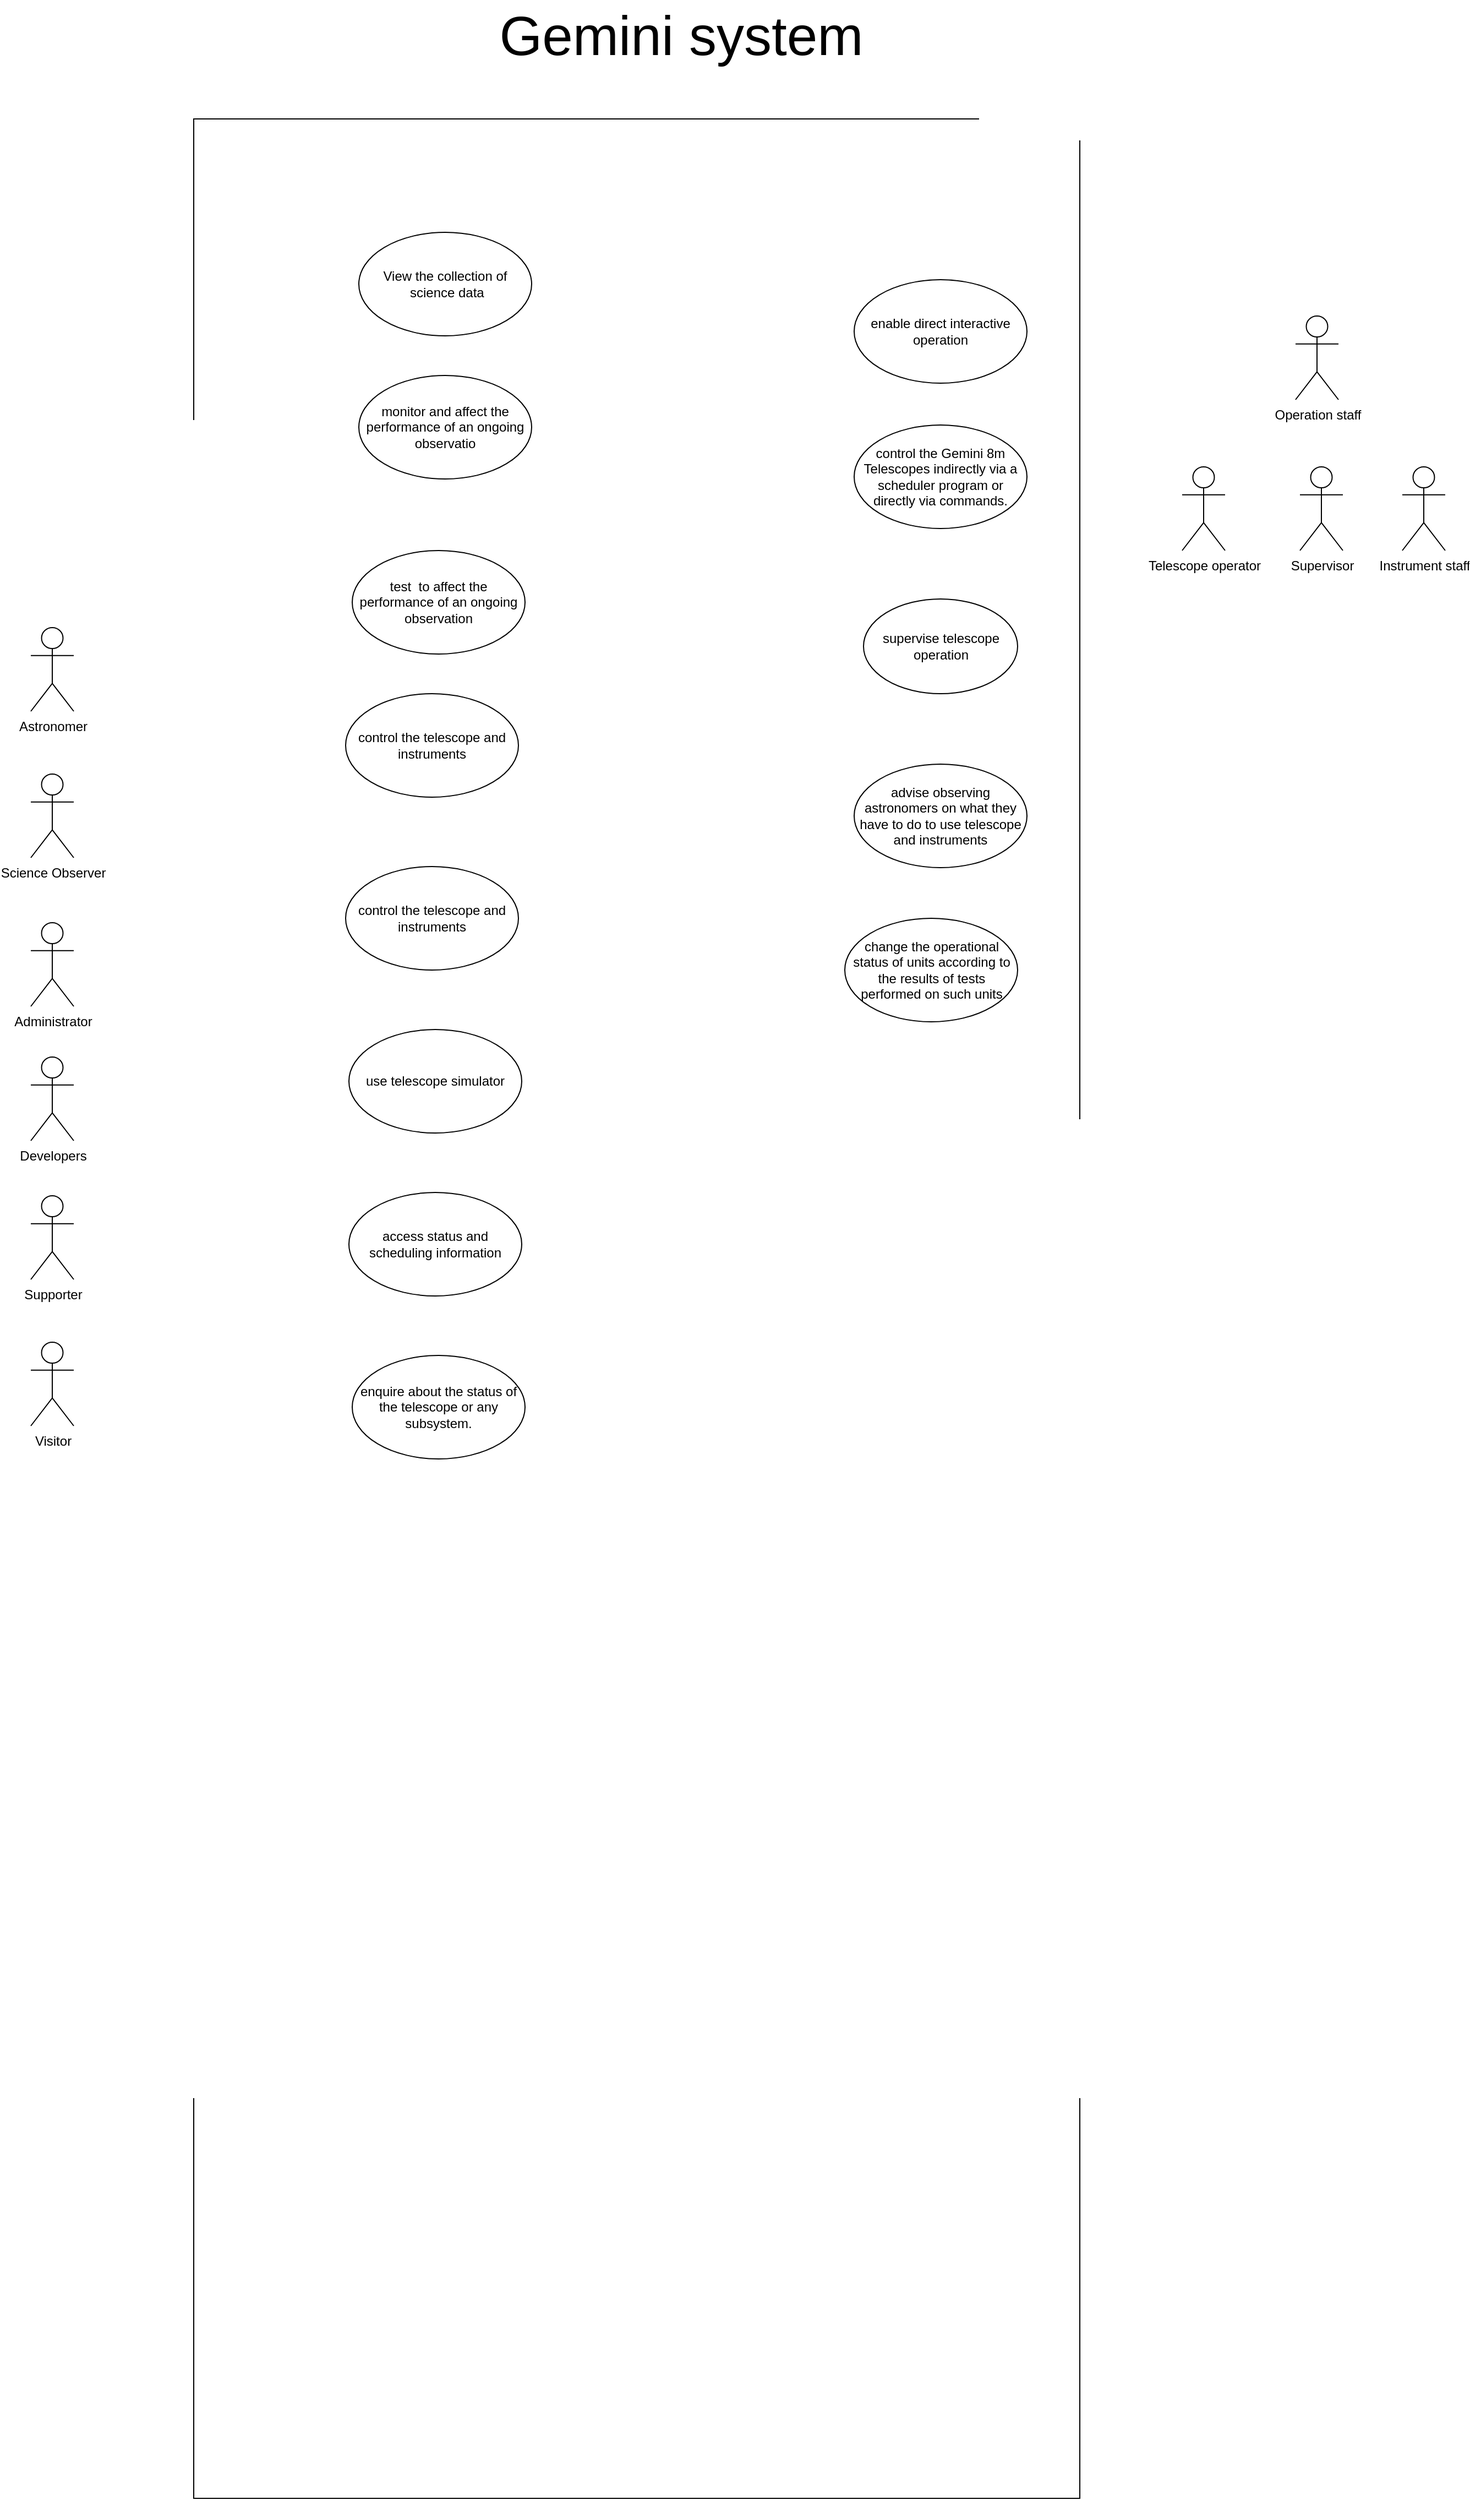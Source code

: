 <mxfile version="20.8.17" type="github">
  <diagram name="หน้า-1" id="ebHNaiMcBh5dJOH4P806">
    <mxGraphModel dx="1030" dy="1800" grid="0" gridSize="10" guides="1" tooltips="1" connect="1" arrows="1" fold="1" page="1" pageScale="1" pageWidth="827" pageHeight="1169" math="0" shadow="0">
      <root>
        <mxCell id="0" />
        <mxCell id="1" parent="0" />
        <mxCell id="Uu1iOH5wYJOavaaDyeEG-2" value="" style="rounded=0;whiteSpace=wrap;html=1;" vertex="1" parent="1">
          <mxGeometry x="385" y="389" width="805" height="2161" as="geometry" />
        </mxCell>
        <mxCell id="Uu1iOH5wYJOavaaDyeEG-6" value="Science Observer" style="shape=umlActor;verticalLabelPosition=bottom;verticalAlign=top;html=1;outlineConnect=0;" vertex="1" parent="1">
          <mxGeometry x="237" y="984" width="39" height="76" as="geometry" />
        </mxCell>
        <mxCell id="Uu1iOH5wYJOavaaDyeEG-7" value="Astronomer" style="shape=umlActor;verticalLabelPosition=bottom;verticalAlign=top;html=1;outlineConnect=0;" vertex="1" parent="1">
          <mxGeometry x="237" y="851" width="39" height="76" as="geometry" />
        </mxCell>
        <mxCell id="Uu1iOH5wYJOavaaDyeEG-11" value="Administrator" style="shape=umlActor;verticalLabelPosition=bottom;verticalAlign=top;html=1;outlineConnect=0;" vertex="1" parent="1">
          <mxGeometry x="237" y="1119" width="39" height="76" as="geometry" />
        </mxCell>
        <mxCell id="Uu1iOH5wYJOavaaDyeEG-12" value="Developers" style="shape=umlActor;verticalLabelPosition=bottom;verticalAlign=top;html=1;outlineConnect=0;" vertex="1" parent="1">
          <mxGeometry x="237" y="1241" width="39" height="76" as="geometry" />
        </mxCell>
        <mxCell id="Uu1iOH5wYJOavaaDyeEG-13" value="Supporter" style="shape=umlActor;verticalLabelPosition=bottom;verticalAlign=top;html=1;outlineConnect=0;" vertex="1" parent="1">
          <mxGeometry x="237" y="1367" width="39" height="76" as="geometry" />
        </mxCell>
        <mxCell id="Uu1iOH5wYJOavaaDyeEG-14" value="Visitor" style="shape=umlActor;verticalLabelPosition=bottom;verticalAlign=top;html=1;outlineConnect=0;" vertex="1" parent="1">
          <mxGeometry x="237" y="1500" width="39" height="76" as="geometry" />
        </mxCell>
        <mxCell id="Uu1iOH5wYJOavaaDyeEG-15" value="Operation staff" style="shape=umlActor;verticalLabelPosition=bottom;verticalAlign=top;html=1;outlineConnect=0;" vertex="1" parent="1">
          <mxGeometry x="1386" y="568" width="39" height="76" as="geometry" />
        </mxCell>
        <mxCell id="Uu1iOH5wYJOavaaDyeEG-16" value="Telescope operator" style="shape=umlActor;verticalLabelPosition=bottom;verticalAlign=top;html=1;outlineConnect=0;" vertex="1" parent="1">
          <mxGeometry x="1283" y="705" width="39" height="76" as="geometry" />
        </mxCell>
        <mxCell id="Uu1iOH5wYJOavaaDyeEG-17" value="Supervisor" style="shape=umlActor;verticalLabelPosition=bottom;verticalAlign=top;html=1;outlineConnect=0;" vertex="1" parent="1">
          <mxGeometry x="1390" y="705" width="39" height="76" as="geometry" />
        </mxCell>
        <mxCell id="Uu1iOH5wYJOavaaDyeEG-18" value="Instrument staff" style="shape=umlActor;verticalLabelPosition=bottom;verticalAlign=top;html=1;outlineConnect=0;" vertex="1" parent="1">
          <mxGeometry x="1483" y="705" width="39" height="76" as="geometry" />
        </mxCell>
        <mxCell id="Uu1iOH5wYJOavaaDyeEG-23" value="&lt;font style=&quot;font-size: 50px;&quot;&gt;Gemini system&lt;/font&gt;" style="text;html=1;strokeColor=none;fillColor=none;align=center;verticalAlign=middle;whiteSpace=wrap;rounded=0;" vertex="1" parent="1">
          <mxGeometry x="633" y="281" width="390" height="64" as="geometry" />
        </mxCell>
        <mxCell id="Uu1iOH5wYJOavaaDyeEG-22" value="View the collection of &amp;nbsp;science data" style="ellipse;whiteSpace=wrap;html=1;" vertex="1" parent="1">
          <mxGeometry x="535" y="492" width="157" height="94" as="geometry" />
        </mxCell>
        <mxCell id="Uu1iOH5wYJOavaaDyeEG-25" value="monitor and affect the performance of an ongoing observatio" style="ellipse;whiteSpace=wrap;html=1;" vertex="1" parent="1">
          <mxGeometry x="535" y="622" width="157" height="94" as="geometry" />
        </mxCell>
        <mxCell id="Uu1iOH5wYJOavaaDyeEG-26" value="test&amp;nbsp; to affect the performance of an ongoing observation" style="ellipse;whiteSpace=wrap;html=1;" vertex="1" parent="1">
          <mxGeometry x="529" y="781" width="157" height="94" as="geometry" />
        </mxCell>
        <mxCell id="Uu1iOH5wYJOavaaDyeEG-27" value="control the telescope and instruments" style="ellipse;whiteSpace=wrap;html=1;" vertex="1" parent="1">
          <mxGeometry x="523" y="911" width="157" height="94" as="geometry" />
        </mxCell>
        <mxCell id="Uu1iOH5wYJOavaaDyeEG-28" value="control the telescope and instruments" style="ellipse;whiteSpace=wrap;html=1;" vertex="1" parent="1">
          <mxGeometry x="523" y="1068" width="157" height="94" as="geometry" />
        </mxCell>
        <mxCell id="Uu1iOH5wYJOavaaDyeEG-29" value="use telescope simulator" style="ellipse;whiteSpace=wrap;html=1;" vertex="1" parent="1">
          <mxGeometry x="526" y="1216" width="157" height="94" as="geometry" />
        </mxCell>
        <mxCell id="Uu1iOH5wYJOavaaDyeEG-30" value="access status and scheduling information" style="ellipse;whiteSpace=wrap;html=1;" vertex="1" parent="1">
          <mxGeometry x="526" y="1364" width="157" height="94" as="geometry" />
        </mxCell>
        <mxCell id="Uu1iOH5wYJOavaaDyeEG-31" value="enable direct interactive operation" style="ellipse;whiteSpace=wrap;html=1;" vertex="1" parent="1">
          <mxGeometry x="985" y="535" width="157" height="94" as="geometry" />
        </mxCell>
        <mxCell id="Uu1iOH5wYJOavaaDyeEG-32" value="enquire about the status of the telescope or any subsystem." style="ellipse;whiteSpace=wrap;html=1;" vertex="1" parent="1">
          <mxGeometry x="529" y="1512" width="157" height="94" as="geometry" />
        </mxCell>
        <mxCell id="Uu1iOH5wYJOavaaDyeEG-33" value="control the Gemini 8m Telescopes indirectly via a scheduler program or directly via commands." style="ellipse;whiteSpace=wrap;html=1;" vertex="1" parent="1">
          <mxGeometry x="985" y="667" width="157" height="94" as="geometry" />
        </mxCell>
        <mxCell id="Uu1iOH5wYJOavaaDyeEG-34" value="supervise telescope operation" style="ellipse;whiteSpace=wrap;html=1;" vertex="1" parent="1">
          <mxGeometry x="993.5" y="825" width="140" height="86" as="geometry" />
        </mxCell>
        <mxCell id="Uu1iOH5wYJOavaaDyeEG-35" value="advise observing astronomers on what they have to do to use telescope and instruments" style="ellipse;whiteSpace=wrap;html=1;" vertex="1" parent="1">
          <mxGeometry x="985" y="975" width="157" height="94" as="geometry" />
        </mxCell>
        <mxCell id="Uu1iOH5wYJOavaaDyeEG-37" value="change the operational status of units according to the results of tests performed on such units" style="ellipse;whiteSpace=wrap;html=1;" vertex="1" parent="1">
          <mxGeometry x="976.5" y="1115" width="157" height="94" as="geometry" />
        </mxCell>
      </root>
    </mxGraphModel>
  </diagram>
</mxfile>
